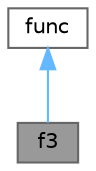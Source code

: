digraph "f3"
{
 // LATEX_PDF_SIZE
  bgcolor="transparent";
  edge [fontname=Helvetica,fontsize=10,labelfontname=Helvetica,labelfontsize=10];
  node [fontname=Helvetica,fontsize=10,shape=box,height=0.2,width=0.4];
  Node1 [id="Node000001",label="f3",height=0.2,width=0.4,color="gray40", fillcolor="grey60", style="filled", fontcolor="black",tooltip="Класс функции x^2 + y^2 + z^2 + 2x + 2y + 2z."];
  Node2 -> Node1 [id="edge1_Node000001_Node000002",dir="back",color="steelblue1",style="solid",tooltip=" "];
  Node2 [id="Node000002",label="func",height=0.2,width=0.4,color="gray40", fillcolor="white", style="filled",URL="$classfunc.html",tooltip="Класс заданных функций"];
}
